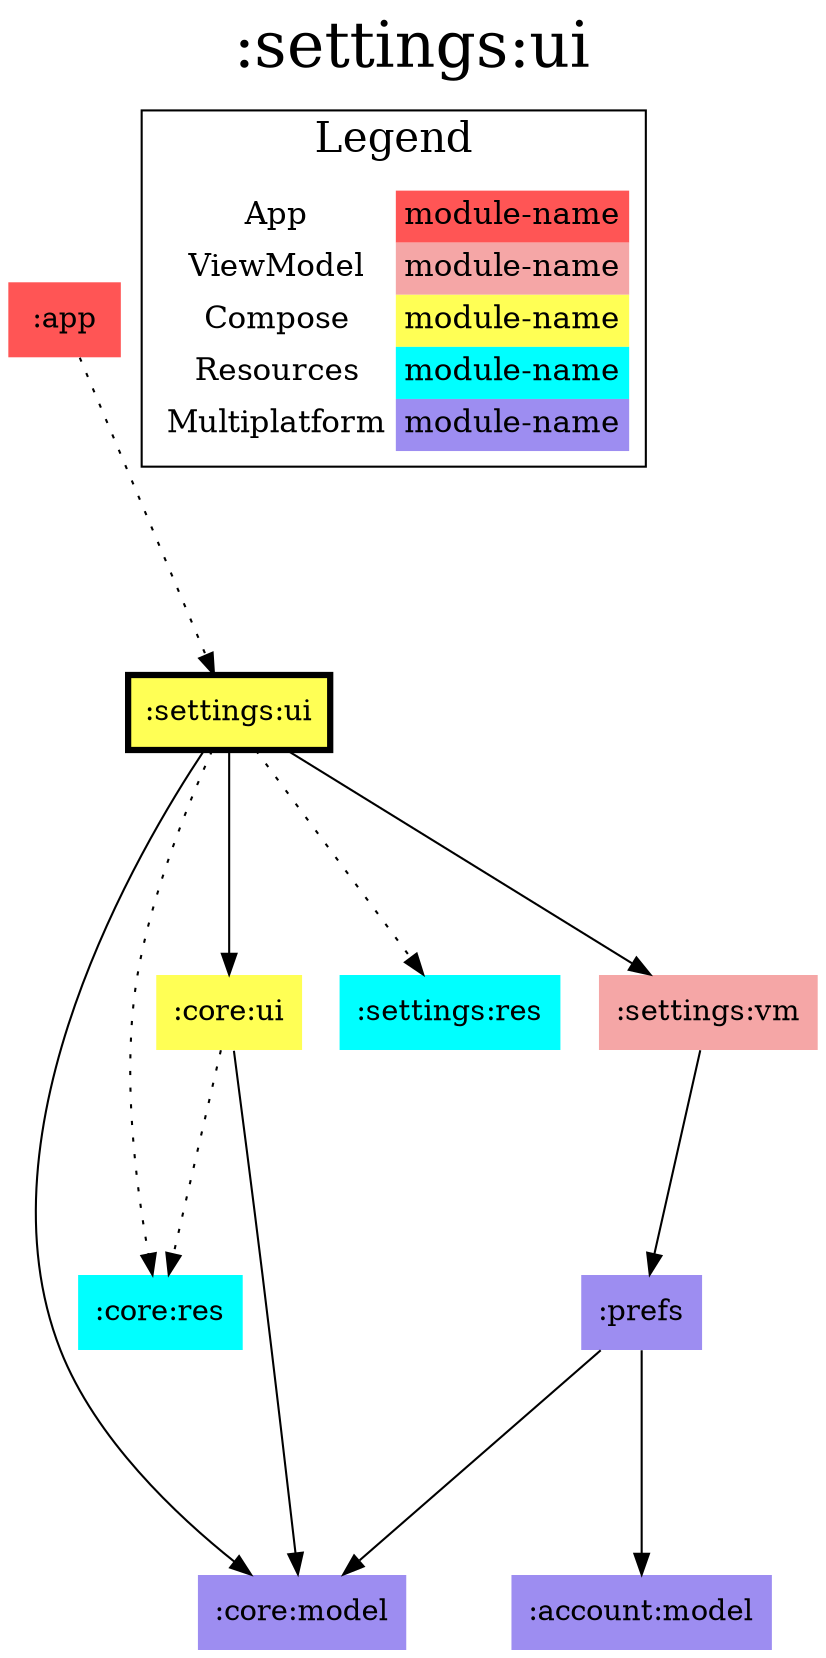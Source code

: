 digraph {
edge ["dir"="forward"]
graph ["dpi"="100","label"=":settings:ui","labelloc"="t","fontsize"="30","ranksep"="1.5","rankdir"="TB"]
node ["style"="filled"]
":account:model" ["fillcolor"="#9D8DF1","shape"="none"]
":app" ["fillcolor"="#FF5555","shape"="none"]
":core:model" ["fillcolor"="#9D8DF1","shape"="none"]
":core:res" ["fillcolor"="#00FFFF","shape"="none"]
":core:ui" ["fillcolor"="#FFFF55","shape"="none"]
":prefs" ["fillcolor"="#9D8DF1","shape"="none"]
":settings:res" ["fillcolor"="#00FFFF","shape"="none"]
":settings:ui" ["fillcolor"="#FFFF55","color"="black","penwidth"="3","shape"="box"]
":settings:vm" ["fillcolor"="#F5A6A6","shape"="none"]
{
edge ["dir"="none"]
graph ["rank"="same"]
":settings:ui"
}
":app" -> ":settings:ui" ["style"="dotted"]
":core:ui" -> ":core:model"
":core:ui" -> ":core:res" ["style"="dotted"]
":prefs" -> ":account:model"
":prefs" -> ":core:model"
":settings:ui" -> ":core:model"
":settings:ui" -> ":core:res" ["style"="dotted"]
":settings:ui" -> ":core:ui"
":settings:ui" -> ":settings:res" ["style"="dotted"]
":settings:ui" -> ":settings:vm"
":settings:vm" -> ":prefs"
subgraph "cluster_legend" {
edge ["dir"="none"]
graph ["label"="Legend","fontsize"="20"]
"Legend" ["style"="filled","fillcolor"="#FFFFFF","shape"="none","margin"="0","fontsize"="15","label"=<
<TABLE BORDER="0" CELLBORDER="0" CELLSPACING="0" CELLPADDING="4">
<TR><TD>App</TD><TD BGCOLOR="#FF5555">module-name</TD></TR>
<TR><TD>ViewModel</TD><TD BGCOLOR="#F5A6A6">module-name</TD></TR>
<TR><TD>Compose</TD><TD BGCOLOR="#FFFF55">module-name</TD></TR>
<TR><TD>Resources</TD><TD BGCOLOR="#00FFFF">module-name</TD></TR>
<TR><TD>Multiplatform</TD><TD BGCOLOR="#9D8DF1">module-name</TD></TR>
</TABLE>
>]
} -> ":settings:ui" ["style"="invis"]
}
